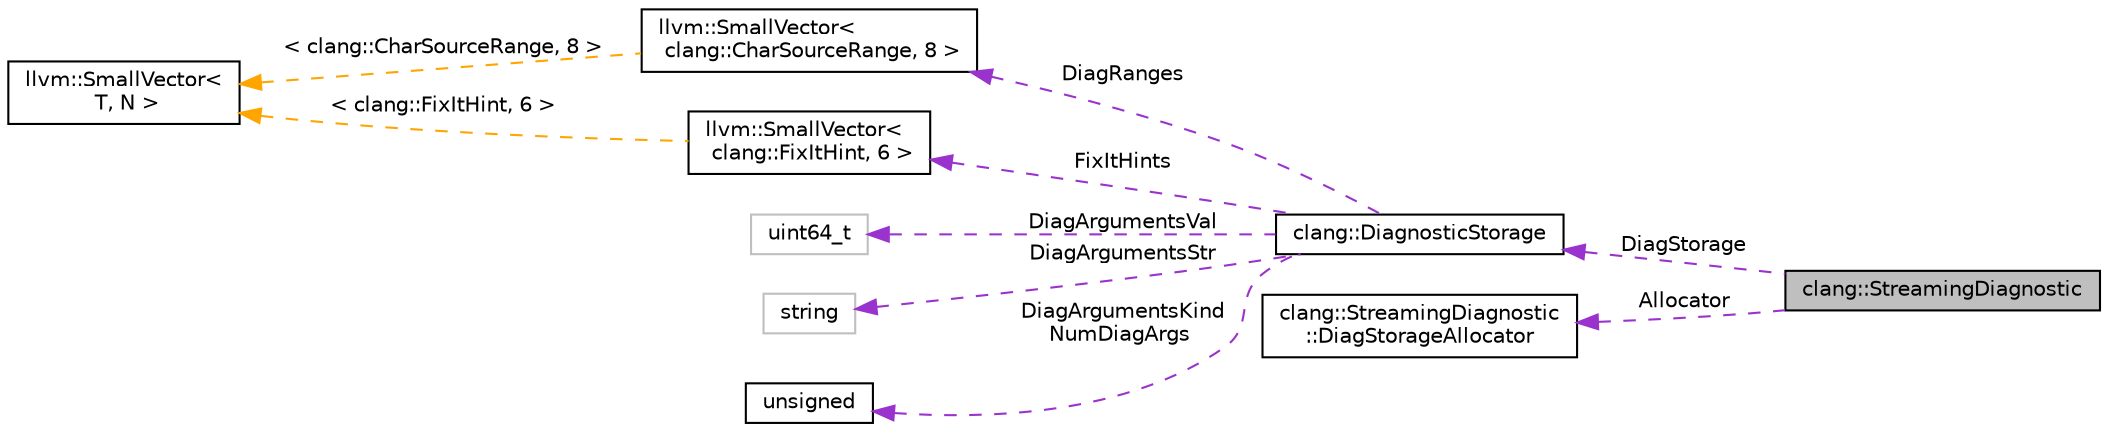digraph "clang::StreamingDiagnostic"
{
 // LATEX_PDF_SIZE
  bgcolor="transparent";
  edge [fontname="Helvetica",fontsize="10",labelfontname="Helvetica",labelfontsize="10"];
  node [fontname="Helvetica",fontsize="10",shape=record];
  rankdir="LR";
  Node1 [label="clang::StreamingDiagnostic",height=0.2,width=0.4,color="black", fillcolor="grey75", style="filled", fontcolor="black",tooltip="The streaming interface shared between DiagnosticBuilder and PartialDiagnostic."];
  Node2 -> Node1 [dir="back",color="darkorchid3",fontsize="10",style="dashed",label=" DiagStorage" ,fontname="Helvetica"];
  Node2 [label="clang::DiagnosticStorage",height=0.2,width=0.4,color="black",URL="$structclang_1_1DiagnosticStorage.html",tooltip=" "];
  Node3 -> Node2 [dir="back",color="darkorchid3",fontsize="10",style="dashed",label=" DiagRanges" ,fontname="Helvetica"];
  Node3 [label="llvm::SmallVector\<\l clang::CharSourceRange, 8 \>",height=0.2,width=0.4,color="black",URL="$classllvm_1_1SmallVector.html",tooltip=" "];
  Node4 -> Node3 [dir="back",color="orange",fontsize="10",style="dashed",label=" \< clang::CharSourceRange, 8 \>" ,fontname="Helvetica"];
  Node4 [label="llvm::SmallVector\<\l T, N \>",height=0.2,width=0.4,color="black",URL="$classllvm_1_1SmallVector.html",tooltip=" "];
  Node5 -> Node2 [dir="back",color="darkorchid3",fontsize="10",style="dashed",label=" FixItHints" ,fontname="Helvetica"];
  Node5 [label="llvm::SmallVector\<\l clang::FixItHint, 6 \>",height=0.2,width=0.4,color="black",URL="$classllvm_1_1SmallVector.html",tooltip=" "];
  Node4 -> Node5 [dir="back",color="orange",fontsize="10",style="dashed",label=" \< clang::FixItHint, 6 \>" ,fontname="Helvetica"];
  Node6 -> Node2 [dir="back",color="darkorchid3",fontsize="10",style="dashed",label=" DiagArgumentsVal" ,fontname="Helvetica"];
  Node6 [label="uint64_t",height=0.2,width=0.4,color="grey75",tooltip=" "];
  Node7 -> Node2 [dir="back",color="darkorchid3",fontsize="10",style="dashed",label=" DiagArgumentsStr" ,fontname="Helvetica"];
  Node7 [label="string",height=0.2,width=0.4,color="grey75",tooltip=" "];
  Node8 -> Node2 [dir="back",color="darkorchid3",fontsize="10",style="dashed",label=" DiagArgumentsKind\nNumDiagArgs" ,fontname="Helvetica"];
  Node8 [label="unsigned",height=0.2,width=0.4,color="black",URL="$classunsigned.html",tooltip=" "];
  Node9 -> Node1 [dir="back",color="darkorchid3",fontsize="10",style="dashed",label=" Allocator" ,fontname="Helvetica"];
  Node9 [label="clang::StreamingDiagnostic\l::DiagStorageAllocator",height=0.2,width=0.4,color="black",URL="$classclang_1_1StreamingDiagnostic_1_1DiagStorageAllocator.html",tooltip="An allocator for DiagnosticStorage objects, which uses a small cache to objects, used to reduce mallo..."];
}
